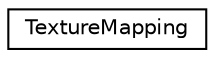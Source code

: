 digraph G
{
  edge [fontname="Helvetica",fontsize="10",labelfontname="Helvetica",labelfontsize="10"];
  node [fontname="Helvetica",fontsize="10",shape=record];
  rankdir=LR;
  Node1 [label="TextureMapping",height=0.2,width=0.4,color="black", fillcolor="white", style="filled",URL="$d5/d03/classTextureMapping.html"];
}
